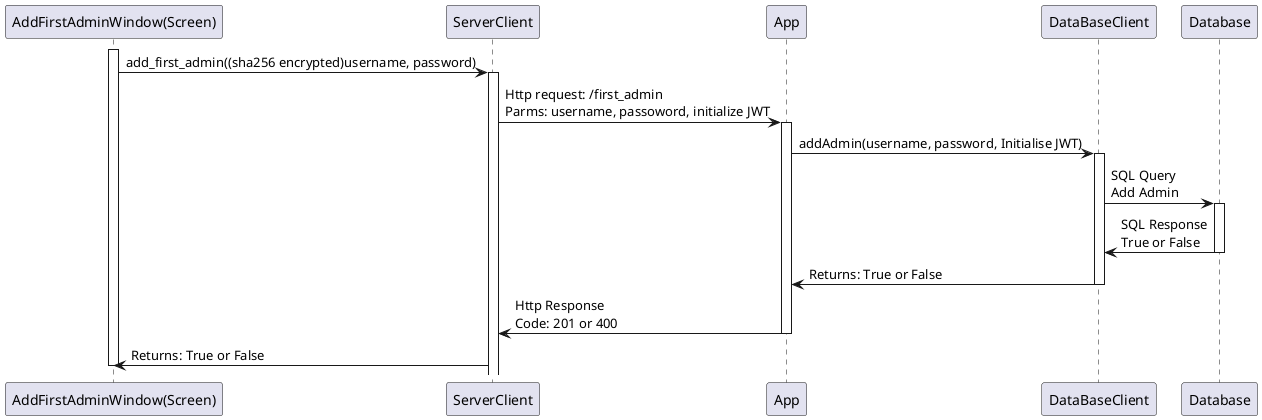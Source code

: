 @startuml
participant "AddFirstAdminWindow(Screen)" as AFAW
participant "ServerClient" as SC
participant "App"
participant "DataBaseClient" as DBC
participant "Database" as DB

activate AFAW

AFAW -> SC : add_first_admin((sha256 encrypted)username, password)
activate SC

SC -> App : Http request: /first_admin\nParms: username, passoword, initialize JWT
activate App

App -> DBC : addAdmin(username, password, Initialise JWT)
activate DBC

DBC -> DB : SQL Query\nAdd Admin
activate DB

DB -> DBC : SQL Response\nTrue or False
deactivate DB

DBC -> App : Returns: True or False
deactivate DBC

App -> SC : Http Response\nCode: 201 or 400 
deactivate App

SC -> AFAW : Returns: True or False
deactivate AFAW
@enduml